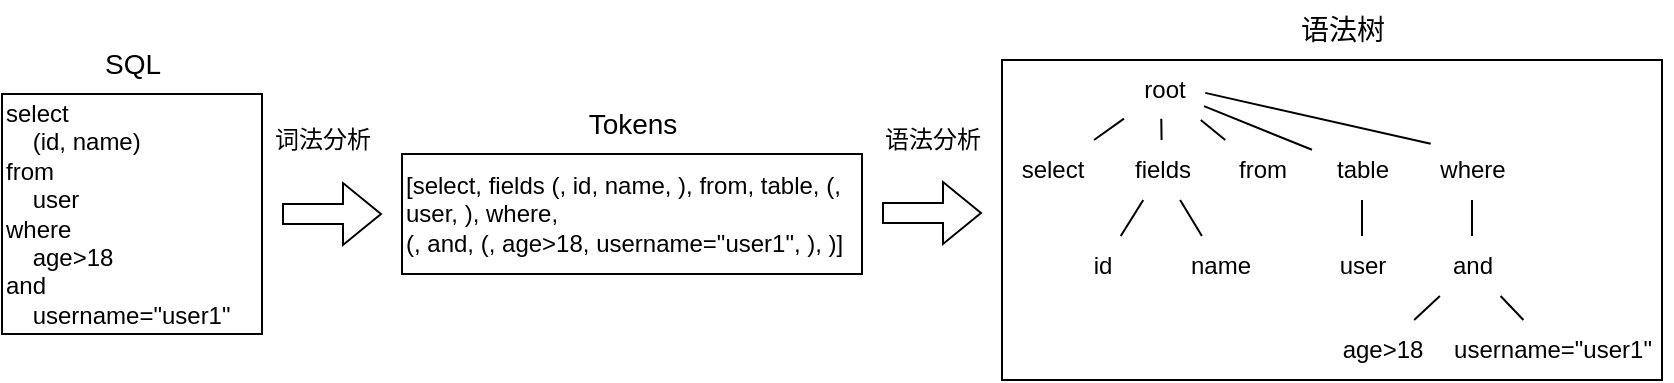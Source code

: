 <mxfile version="21.7.5" type="device" pages="2">
  <diagram name="第 1 页" id="CW3fBCcu56YsddP7jTjr">
    <mxGraphModel dx="780" dy="496" grid="0" gridSize="10" guides="1" tooltips="1" connect="1" arrows="1" fold="1" page="1" pageScale="1" pageWidth="1169" pageHeight="1654" math="0" shadow="0">
      <root>
        <mxCell id="0" />
        <mxCell id="1" parent="0" />
        <mxCell id="-21K05oUFc7jqBuEbFBT-30" value="" style="rounded=0;whiteSpace=wrap;html=1;fillColor=none;" parent="1" vertex="1">
          <mxGeometry x="590" y="61" width="330" height="160" as="geometry" />
        </mxCell>
        <mxCell id="-21K05oUFc7jqBuEbFBT-1" value="select &lt;br&gt;&amp;nbsp; &amp;nbsp; (id, name) &lt;br&gt;from &lt;br&gt;&lt;div style=&quot;&quot;&gt;&lt;span style=&quot;background-color: initial;&quot;&gt;&amp;nbsp; &amp;nbsp; user&amp;nbsp;&lt;/span&gt;&lt;/div&gt;&lt;div style=&quot;&quot;&gt;&lt;span style=&quot;background-color: initial;&quot;&gt;where&lt;/span&gt;&lt;/div&gt;&lt;div style=&quot;&quot;&gt;&lt;span style=&quot;background-color: initial;&quot;&gt;&amp;nbsp; &amp;nbsp; age&amp;gt;18&lt;/span&gt;&lt;/div&gt;&lt;div style=&quot;&quot;&gt;&lt;span style=&quot;background-color: initial;&quot;&gt;and&amp;nbsp;&lt;/span&gt;&lt;/div&gt;&lt;div style=&quot;&quot;&gt;&lt;span style=&quot;background-color: initial;&quot;&gt;&amp;nbsp; &amp;nbsp; username=&quot;user1&quot;&lt;/span&gt;&lt;/div&gt;" style="rounded=0;whiteSpace=wrap;html=1;align=left;" parent="1" vertex="1">
          <mxGeometry x="90" y="78" width="130" height="120" as="geometry" />
        </mxCell>
        <mxCell id="-21K05oUFc7jqBuEbFBT-2" value="[select, fields (, id, name, ), from, table, (, user, ), where,&lt;br&gt;&lt;div style=&quot;&quot;&gt;&lt;span style=&quot;background-color: initial;&quot;&gt;(, and, (, age&amp;gt;18, username=&quot;user1&quot;, ), )]&lt;/span&gt;&lt;/div&gt;" style="rounded=0;whiteSpace=wrap;html=1;align=left;" parent="1" vertex="1">
          <mxGeometry x="290" y="108" width="230" height="60" as="geometry" />
        </mxCell>
        <mxCell id="-21K05oUFc7jqBuEbFBT-3" value="SQL" style="text;html=1;align=center;verticalAlign=middle;resizable=0;points=[];autosize=1;strokeColor=none;fillColor=none;fontSize=14;" parent="1" vertex="1">
          <mxGeometry x="130" y="48" width="50" height="30" as="geometry" />
        </mxCell>
        <mxCell id="-21K05oUFc7jqBuEbFBT-4" value="Tokens" style="text;html=1;align=center;verticalAlign=middle;resizable=0;points=[];autosize=1;strokeColor=none;fillColor=none;fontSize=14;" parent="1" vertex="1">
          <mxGeometry x="370" y="78" width="70" height="30" as="geometry" />
        </mxCell>
        <mxCell id="-21K05oUFc7jqBuEbFBT-5" value="root" style="text;html=1;align=center;verticalAlign=middle;resizable=0;points=[];autosize=1;strokeColor=none;fillColor=none;" parent="1" vertex="1">
          <mxGeometry x="651" y="61" width="40" height="30" as="geometry" />
        </mxCell>
        <mxCell id="-21K05oUFc7jqBuEbFBT-7" value="select" style="text;html=1;align=center;verticalAlign=middle;resizable=0;points=[];autosize=1;strokeColor=none;fillColor=none;" parent="1" vertex="1">
          <mxGeometry x="590" y="101" width="50" height="30" as="geometry" />
        </mxCell>
        <mxCell id="-21K05oUFc7jqBuEbFBT-8" value="fields" style="text;html=1;align=center;verticalAlign=middle;resizable=0;points=[];autosize=1;strokeColor=none;fillColor=none;" parent="1" vertex="1">
          <mxGeometry x="645" y="101" width="50" height="30" as="geometry" />
        </mxCell>
        <mxCell id="-21K05oUFc7jqBuEbFBT-9" value="id" style="text;html=1;align=center;verticalAlign=middle;resizable=0;points=[];autosize=1;strokeColor=none;fillColor=none;" parent="1" vertex="1">
          <mxGeometry x="625" y="149" width="30" height="30" as="geometry" />
        </mxCell>
        <mxCell id="-21K05oUFc7jqBuEbFBT-10" value="name" style="text;html=1;align=center;verticalAlign=middle;resizable=0;points=[];autosize=1;strokeColor=none;fillColor=none;" parent="1" vertex="1">
          <mxGeometry x="674" y="149" width="50" height="30" as="geometry" />
        </mxCell>
        <mxCell id="-21K05oUFc7jqBuEbFBT-11" value="from" style="text;html=1;align=center;verticalAlign=middle;resizable=0;points=[];autosize=1;strokeColor=none;fillColor=none;" parent="1" vertex="1">
          <mxGeometry x="695" y="101" width="50" height="30" as="geometry" />
        </mxCell>
        <mxCell id="-21K05oUFc7jqBuEbFBT-12" value="table" style="text;html=1;align=center;verticalAlign=middle;resizable=0;points=[];autosize=1;strokeColor=none;fillColor=none;" parent="1" vertex="1">
          <mxGeometry x="745" y="101" width="50" height="30" as="geometry" />
        </mxCell>
        <mxCell id="-21K05oUFc7jqBuEbFBT-13" value="user" style="text;html=1;align=center;verticalAlign=middle;resizable=0;points=[];autosize=1;strokeColor=none;fillColor=none;" parent="1" vertex="1">
          <mxGeometry x="745" y="149" width="50" height="30" as="geometry" />
        </mxCell>
        <mxCell id="-21K05oUFc7jqBuEbFBT-14" value="where" style="text;html=1;align=center;verticalAlign=middle;resizable=0;points=[];autosize=1;strokeColor=none;fillColor=none;" parent="1" vertex="1">
          <mxGeometry x="795" y="101" width="60" height="30" as="geometry" />
        </mxCell>
        <mxCell id="-21K05oUFc7jqBuEbFBT-15" value="and" style="text;html=1;align=center;verticalAlign=middle;resizable=0;points=[];autosize=1;strokeColor=none;fillColor=none;" parent="1" vertex="1">
          <mxGeometry x="805" y="149" width="40" height="30" as="geometry" />
        </mxCell>
        <mxCell id="-21K05oUFc7jqBuEbFBT-16" value="age&amp;gt;18" style="text;html=1;align=center;verticalAlign=middle;resizable=0;points=[];autosize=1;strokeColor=none;fillColor=none;" parent="1" vertex="1">
          <mxGeometry x="750" y="191" width="60" height="30" as="geometry" />
        </mxCell>
        <mxCell id="-21K05oUFc7jqBuEbFBT-17" value="username=&quot;user1&quot;" style="text;html=1;align=center;verticalAlign=middle;resizable=0;points=[];autosize=1;strokeColor=none;fillColor=none;" parent="1" vertex="1">
          <mxGeometry x="805" y="191" width="120" height="30" as="geometry" />
        </mxCell>
        <mxCell id="-21K05oUFc7jqBuEbFBT-18" value="" style="endArrow=none;html=1;rounded=0;" parent="1" source="-21K05oUFc7jqBuEbFBT-7" target="-21K05oUFc7jqBuEbFBT-5" edge="1">
          <mxGeometry width="50" height="50" relative="1" as="geometry">
            <mxPoint x="630" y="111" as="sourcePoint" />
            <mxPoint x="670" y="71" as="targetPoint" />
          </mxGeometry>
        </mxCell>
        <mxCell id="-21K05oUFc7jqBuEbFBT-19" value="" style="endArrow=none;html=1;rounded=0;entryX=0.466;entryY=0.979;entryDx=0;entryDy=0;entryPerimeter=0;" parent="1" source="-21K05oUFc7jqBuEbFBT-8" target="-21K05oUFc7jqBuEbFBT-5" edge="1">
          <mxGeometry width="50" height="50" relative="1" as="geometry">
            <mxPoint x="646" y="111" as="sourcePoint" />
            <mxPoint x="660" y="101" as="targetPoint" />
          </mxGeometry>
        </mxCell>
        <mxCell id="-21K05oUFc7jqBuEbFBT-20" value="" style="endArrow=none;html=1;rounded=0;" parent="1" source="-21K05oUFc7jqBuEbFBT-11" target="-21K05oUFc7jqBuEbFBT-5" edge="1">
          <mxGeometry width="50" height="50" relative="1" as="geometry">
            <mxPoint x="679" y="111" as="sourcePoint" />
            <mxPoint x="679" y="100" as="targetPoint" />
          </mxGeometry>
        </mxCell>
        <mxCell id="-21K05oUFc7jqBuEbFBT-22" value="" style="endArrow=none;html=1;rounded=0;" parent="1" source="-21K05oUFc7jqBuEbFBT-12" target="-21K05oUFc7jqBuEbFBT-5" edge="1">
          <mxGeometry width="50" height="50" relative="1" as="geometry">
            <mxPoint x="711" y="111" as="sourcePoint" />
            <mxPoint x="699" y="101" as="targetPoint" />
          </mxGeometry>
        </mxCell>
        <mxCell id="-21K05oUFc7jqBuEbFBT-23" value="" style="endArrow=none;html=1;rounded=0;exitX=0.156;exitY=0.064;exitDx=0;exitDy=0;exitPerimeter=0;entryX=1.015;entryY=0.548;entryDx=0;entryDy=0;entryPerimeter=0;" parent="1" source="-21K05oUFc7jqBuEbFBT-14" target="-21K05oUFc7jqBuEbFBT-5" edge="1">
          <mxGeometry width="50" height="50" relative="1" as="geometry">
            <mxPoint x="755" y="116" as="sourcePoint" />
            <mxPoint x="700" y="94" as="targetPoint" />
          </mxGeometry>
        </mxCell>
        <mxCell id="-21K05oUFc7jqBuEbFBT-24" value="" style="endArrow=none;html=1;rounded=0;" parent="1" source="-21K05oUFc7jqBuEbFBT-9" target="-21K05oUFc7jqBuEbFBT-8" edge="1">
          <mxGeometry width="50" height="50" relative="1" as="geometry">
            <mxPoint x="814" y="113" as="sourcePoint" />
            <mxPoint x="701" y="87" as="targetPoint" />
          </mxGeometry>
        </mxCell>
        <mxCell id="-21K05oUFc7jqBuEbFBT-25" value="" style="endArrow=none;html=1;rounded=0;" parent="1" source="-21K05oUFc7jqBuEbFBT-10" target="-21K05oUFc7jqBuEbFBT-8" edge="1">
          <mxGeometry width="50" height="50" relative="1" as="geometry">
            <mxPoint x="659" y="159" as="sourcePoint" />
            <mxPoint x="671" y="141" as="targetPoint" />
          </mxGeometry>
        </mxCell>
        <mxCell id="-21K05oUFc7jqBuEbFBT-26" value="" style="endArrow=none;html=1;rounded=0;" parent="1" source="-21K05oUFc7jqBuEbFBT-13" target="-21K05oUFc7jqBuEbFBT-12" edge="1">
          <mxGeometry width="50" height="50" relative="1" as="geometry">
            <mxPoint x="694" y="159" as="sourcePoint" />
            <mxPoint x="686" y="141" as="targetPoint" />
          </mxGeometry>
        </mxCell>
        <mxCell id="-21K05oUFc7jqBuEbFBT-27" value="" style="endArrow=none;html=1;rounded=0;" parent="1" source="-21K05oUFc7jqBuEbFBT-15" target="-21K05oUFc7jqBuEbFBT-14" edge="1">
          <mxGeometry width="50" height="50" relative="1" as="geometry">
            <mxPoint x="780" y="159" as="sourcePoint" />
            <mxPoint x="780" y="141" as="targetPoint" />
          </mxGeometry>
        </mxCell>
        <mxCell id="-21K05oUFc7jqBuEbFBT-28" value="" style="endArrow=none;html=1;rounded=0;" parent="1" source="-21K05oUFc7jqBuEbFBT-16" target="-21K05oUFc7jqBuEbFBT-15" edge="1">
          <mxGeometry width="50" height="50" relative="1" as="geometry">
            <mxPoint x="835" y="159" as="sourcePoint" />
            <mxPoint x="835" y="141" as="targetPoint" />
          </mxGeometry>
        </mxCell>
        <mxCell id="-21K05oUFc7jqBuEbFBT-29" value="" style="endArrow=none;html=1;rounded=0;" parent="1" source="-21K05oUFc7jqBuEbFBT-17" target="-21K05oUFc7jqBuEbFBT-15" edge="1">
          <mxGeometry width="50" height="50" relative="1" as="geometry">
            <mxPoint x="806" y="201" as="sourcePoint" />
            <mxPoint x="819" y="189" as="targetPoint" />
          </mxGeometry>
        </mxCell>
        <mxCell id="-21K05oUFc7jqBuEbFBT-31" value="语法树" style="text;html=1;align=center;verticalAlign=middle;resizable=0;points=[];autosize=1;strokeColor=none;fillColor=none;fontSize=14;" parent="1" vertex="1">
          <mxGeometry x="725" y="31" width="70" height="30" as="geometry" />
        </mxCell>
        <mxCell id="-21K05oUFc7jqBuEbFBT-32" value="" style="shape=flexArrow;endArrow=classic;html=1;rounded=0;" parent="1" edge="1">
          <mxGeometry width="50" height="50" relative="1" as="geometry">
            <mxPoint x="230" y="138" as="sourcePoint" />
            <mxPoint x="280" y="138" as="targetPoint" />
          </mxGeometry>
        </mxCell>
        <mxCell id="-21K05oUFc7jqBuEbFBT-33" value="" style="shape=flexArrow;endArrow=classic;html=1;rounded=0;" parent="1" edge="1">
          <mxGeometry width="50" height="50" relative="1" as="geometry">
            <mxPoint x="530" y="137.5" as="sourcePoint" />
            <mxPoint x="580" y="137.5" as="targetPoint" />
          </mxGeometry>
        </mxCell>
        <mxCell id="-21K05oUFc7jqBuEbFBT-34" value="词法分析" style="text;html=1;align=center;verticalAlign=middle;resizable=0;points=[];autosize=1;strokeColor=none;fillColor=none;" parent="1" vertex="1">
          <mxGeometry x="215" y="86" width="70" height="30" as="geometry" />
        </mxCell>
        <mxCell id="-21K05oUFc7jqBuEbFBT-35" value="语法分析" style="text;html=1;align=center;verticalAlign=middle;resizable=0;points=[];autosize=1;strokeColor=none;fillColor=none;" parent="1" vertex="1">
          <mxGeometry x="520" y="86" width="70" height="30" as="geometry" />
        </mxCell>
      </root>
    </mxGraphModel>
  </diagram>
  <diagram id="udETVBQfPSD2-vEtbX75" name="第 2 页">
    <mxGraphModel dx="624" dy="397" grid="0" gridSize="10" guides="1" tooltips="1" connect="1" arrows="1" fold="1" page="1" pageScale="1" pageWidth="1169" pageHeight="1654" math="0" shadow="0">
      <root>
        <mxCell id="0" />
        <mxCell id="1" parent="0" />
        <mxCell id="NB77-87Pr3wiG3kabKG7-1" value="HTTP接口" style="rounded=0;whiteSpace=wrap;html=1;" vertex="1" parent="1">
          <mxGeometry x="360" y="200" width="230" height="30" as="geometry" />
        </mxCell>
        <mxCell id="NB77-87Pr3wiG3kabKG7-6" style="edgeStyle=orthogonalEdgeStyle;rounded=0;orthogonalLoop=1;jettySize=auto;html=1;exitX=0.5;exitY=0;exitDx=0;exitDy=0;entryX=0.5;entryY=1;entryDx=0;entryDy=0;startArrow=classic;startFill=1;" edge="1" parent="1" source="NB77-87Pr3wiG3kabKG7-2" target="NB77-87Pr3wiG3kabKG7-1">
          <mxGeometry relative="1" as="geometry" />
        </mxCell>
        <mxCell id="NB77-87Pr3wiG3kabKG7-7" value="sql命令" style="edgeLabel;html=1;align=center;verticalAlign=middle;resizable=0;points=[];" vertex="1" connectable="0" parent="NB77-87Pr3wiG3kabKG7-6">
          <mxGeometry x="0.037" y="1" relative="1" as="geometry">
            <mxPoint as="offset" />
          </mxGeometry>
        </mxCell>
        <mxCell id="NB77-87Pr3wiG3kabKG7-9" style="edgeStyle=orthogonalEdgeStyle;rounded=0;orthogonalLoop=1;jettySize=auto;html=1;exitX=0.5;exitY=1;exitDx=0;exitDy=0;entryX=0.5;entryY=0;entryDx=0;entryDy=0;startArrow=classic;startFill=1;" edge="1" parent="1" source="NB77-87Pr3wiG3kabKG7-2" target="NB77-87Pr3wiG3kabKG7-8">
          <mxGeometry relative="1" as="geometry" />
        </mxCell>
        <mxCell id="NB77-87Pr3wiG3kabKG7-10" value="语法树" style="edgeLabel;html=1;align=center;verticalAlign=middle;resizable=0;points=[];" vertex="1" connectable="0" parent="NB77-87Pr3wiG3kabKG7-9">
          <mxGeometry x="-0.164" y="2" relative="1" as="geometry">
            <mxPoint x="-2" y="3" as="offset" />
          </mxGeometry>
        </mxCell>
        <mxCell id="NB77-87Pr3wiG3kabKG7-2" value="" style="rounded=0;whiteSpace=wrap;html=1;" vertex="1" parent="1">
          <mxGeometry x="360" y="260" width="230" height="90" as="geometry" />
        </mxCell>
        <mxCell id="NB77-87Pr3wiG3kabKG7-18" style="edgeStyle=orthogonalEdgeStyle;rounded=0;orthogonalLoop=1;jettySize=auto;html=1;exitX=0.25;exitY=1;exitDx=0;exitDy=0;entryX=0.5;entryY=0;entryDx=0;entryDy=0;" edge="1" parent="1" source="NB77-87Pr3wiG3kabKG7-3" target="NB77-87Pr3wiG3kabKG7-4">
          <mxGeometry relative="1" as="geometry" />
        </mxCell>
        <mxCell id="NB77-87Pr3wiG3kabKG7-19" style="edgeStyle=orthogonalEdgeStyle;rounded=0;orthogonalLoop=1;jettySize=auto;html=1;exitX=0.75;exitY=1;exitDx=0;exitDy=0;entryX=0.5;entryY=0;entryDx=0;entryDy=0;" edge="1" parent="1" source="NB77-87Pr3wiG3kabKG7-3" target="NB77-87Pr3wiG3kabKG7-5">
          <mxGeometry relative="1" as="geometry" />
        </mxCell>
        <mxCell id="NB77-87Pr3wiG3kabKG7-3" value="token分词器" style="rounded=0;whiteSpace=wrap;html=1;" vertex="1" parent="1">
          <mxGeometry x="370" y="270" width="210" height="30" as="geometry" />
        </mxCell>
        <mxCell id="NB77-87Pr3wiG3kabKG7-4" value="主子句解析器" style="rounded=0;whiteSpace=wrap;html=1;" vertex="1" parent="1">
          <mxGeometry x="370" y="310" width="100" height="30" as="geometry" />
        </mxCell>
        <mxCell id="NB77-87Pr3wiG3kabKG7-5" value="where子句解析器" style="rounded=0;whiteSpace=wrap;html=1;" vertex="1" parent="1">
          <mxGeometry x="480" y="310" width="100" height="30" as="geometry" />
        </mxCell>
        <mxCell id="NB77-87Pr3wiG3kabKG7-21" style="edgeStyle=orthogonalEdgeStyle;rounded=0;orthogonalLoop=1;jettySize=auto;html=1;exitX=0.5;exitY=1;exitDx=0;exitDy=0;entryX=0.5;entryY=0;entryDx=0;entryDy=0;startArrow=classic;startFill=1;" edge="1" parent="1" source="NB77-87Pr3wiG3kabKG7-8" target="NB77-87Pr3wiG3kabKG7-20">
          <mxGeometry relative="1" as="geometry" />
        </mxCell>
        <mxCell id="NB77-87Pr3wiG3kabKG7-22" value="pandas提供的文件交互函数" style="edgeLabel;html=1;align=center;verticalAlign=middle;resizable=0;points=[];" vertex="1" connectable="0" parent="NB77-87Pr3wiG3kabKG7-21">
          <mxGeometry x="0.007" y="2" relative="1" as="geometry">
            <mxPoint as="offset" />
          </mxGeometry>
        </mxCell>
        <mxCell id="NB77-87Pr3wiG3kabKG7-8" value="" style="rounded=0;whiteSpace=wrap;html=1;" vertex="1" parent="1">
          <mxGeometry x="360" y="380" width="230" height="130" as="geometry" />
        </mxCell>
        <mxCell id="NB77-87Pr3wiG3kabKG7-11" value="创建命令执行器" style="rounded=0;whiteSpace=wrap;html=1;" vertex="1" parent="1">
          <mxGeometry x="370" y="390" width="100" height="30" as="geometry" />
        </mxCell>
        <mxCell id="NB77-87Pr3wiG3kabKG7-12" value="插入命令执行器" style="rounded=0;whiteSpace=wrap;html=1;" vertex="1" parent="1">
          <mxGeometry x="480" y="390" width="100" height="30" as="geometry" />
        </mxCell>
        <mxCell id="NB77-87Pr3wiG3kabKG7-17" style="edgeStyle=orthogonalEdgeStyle;rounded=0;orthogonalLoop=1;jettySize=auto;html=1;exitX=0.5;exitY=1;exitDx=0;exitDy=0;entryX=0.25;entryY=0;entryDx=0;entryDy=0;" edge="1" parent="1" source="NB77-87Pr3wiG3kabKG7-13" target="NB77-87Pr3wiG3kabKG7-15">
          <mxGeometry relative="1" as="geometry" />
        </mxCell>
        <mxCell id="NB77-87Pr3wiG3kabKG7-13" value="查询命令执行器" style="rounded=0;whiteSpace=wrap;html=1;" vertex="1" parent="1">
          <mxGeometry x="370" y="430" width="100" height="30" as="geometry" />
        </mxCell>
        <mxCell id="NB77-87Pr3wiG3kabKG7-16" style="edgeStyle=orthogonalEdgeStyle;rounded=0;orthogonalLoop=1;jettySize=auto;html=1;exitX=0.5;exitY=1;exitDx=0;exitDy=0;entryX=0.75;entryY=0;entryDx=0;entryDy=0;" edge="1" parent="1" source="NB77-87Pr3wiG3kabKG7-14" target="NB77-87Pr3wiG3kabKG7-15">
          <mxGeometry relative="1" as="geometry" />
        </mxCell>
        <mxCell id="NB77-87Pr3wiG3kabKG7-14" value="删除命令执行器" style="rounded=0;whiteSpace=wrap;html=1;" vertex="1" parent="1">
          <mxGeometry x="480" y="430" width="100" height="30" as="geometry" />
        </mxCell>
        <mxCell id="NB77-87Pr3wiG3kabKG7-15" value="where条件筛选器" style="rounded=0;whiteSpace=wrap;html=1;" vertex="1" parent="1">
          <mxGeometry x="370" y="470" width="210" height="30" as="geometry" />
        </mxCell>
        <mxCell id="NB77-87Pr3wiG3kabKG7-20" value="文件系统" style="rounded=0;whiteSpace=wrap;html=1;" vertex="1" parent="1">
          <mxGeometry x="360" y="540" width="230" height="30" as="geometry" />
        </mxCell>
        <mxCell id="NB77-87Pr3wiG3kabKG7-23" value="用户层" style="text;html=1;align=center;verticalAlign=middle;resizable=0;points=[];autosize=1;strokeColor=none;fillColor=none;fontSize=16;" vertex="1" parent="1">
          <mxGeometry x="590" y="200" width="70" height="30" as="geometry" />
        </mxCell>
        <mxCell id="NB77-87Pr3wiG3kabKG7-24" value="解析层" style="text;html=1;align=center;verticalAlign=middle;resizable=0;points=[];autosize=1;strokeColor=none;fillColor=none;fontSize=16;" vertex="1" parent="1">
          <mxGeometry x="590" y="290" width="70" height="30" as="geometry" />
        </mxCell>
        <mxCell id="NB77-87Pr3wiG3kabKG7-25" value="执行层" style="text;html=1;align=center;verticalAlign=middle;resizable=0;points=[];autosize=1;strokeColor=none;fillColor=none;fontSize=16;" vertex="1" parent="1">
          <mxGeometry x="590" y="430" width="70" height="30" as="geometry" />
        </mxCell>
        <mxCell id="NB77-87Pr3wiG3kabKG7-26" value="持久层" style="text;html=1;align=center;verticalAlign=middle;resizable=0;points=[];autosize=1;strokeColor=none;fillColor=none;fontSize=16;" vertex="1" parent="1">
          <mxGeometry x="590" y="540" width="70" height="30" as="geometry" />
        </mxCell>
      </root>
    </mxGraphModel>
  </diagram>
</mxfile>
